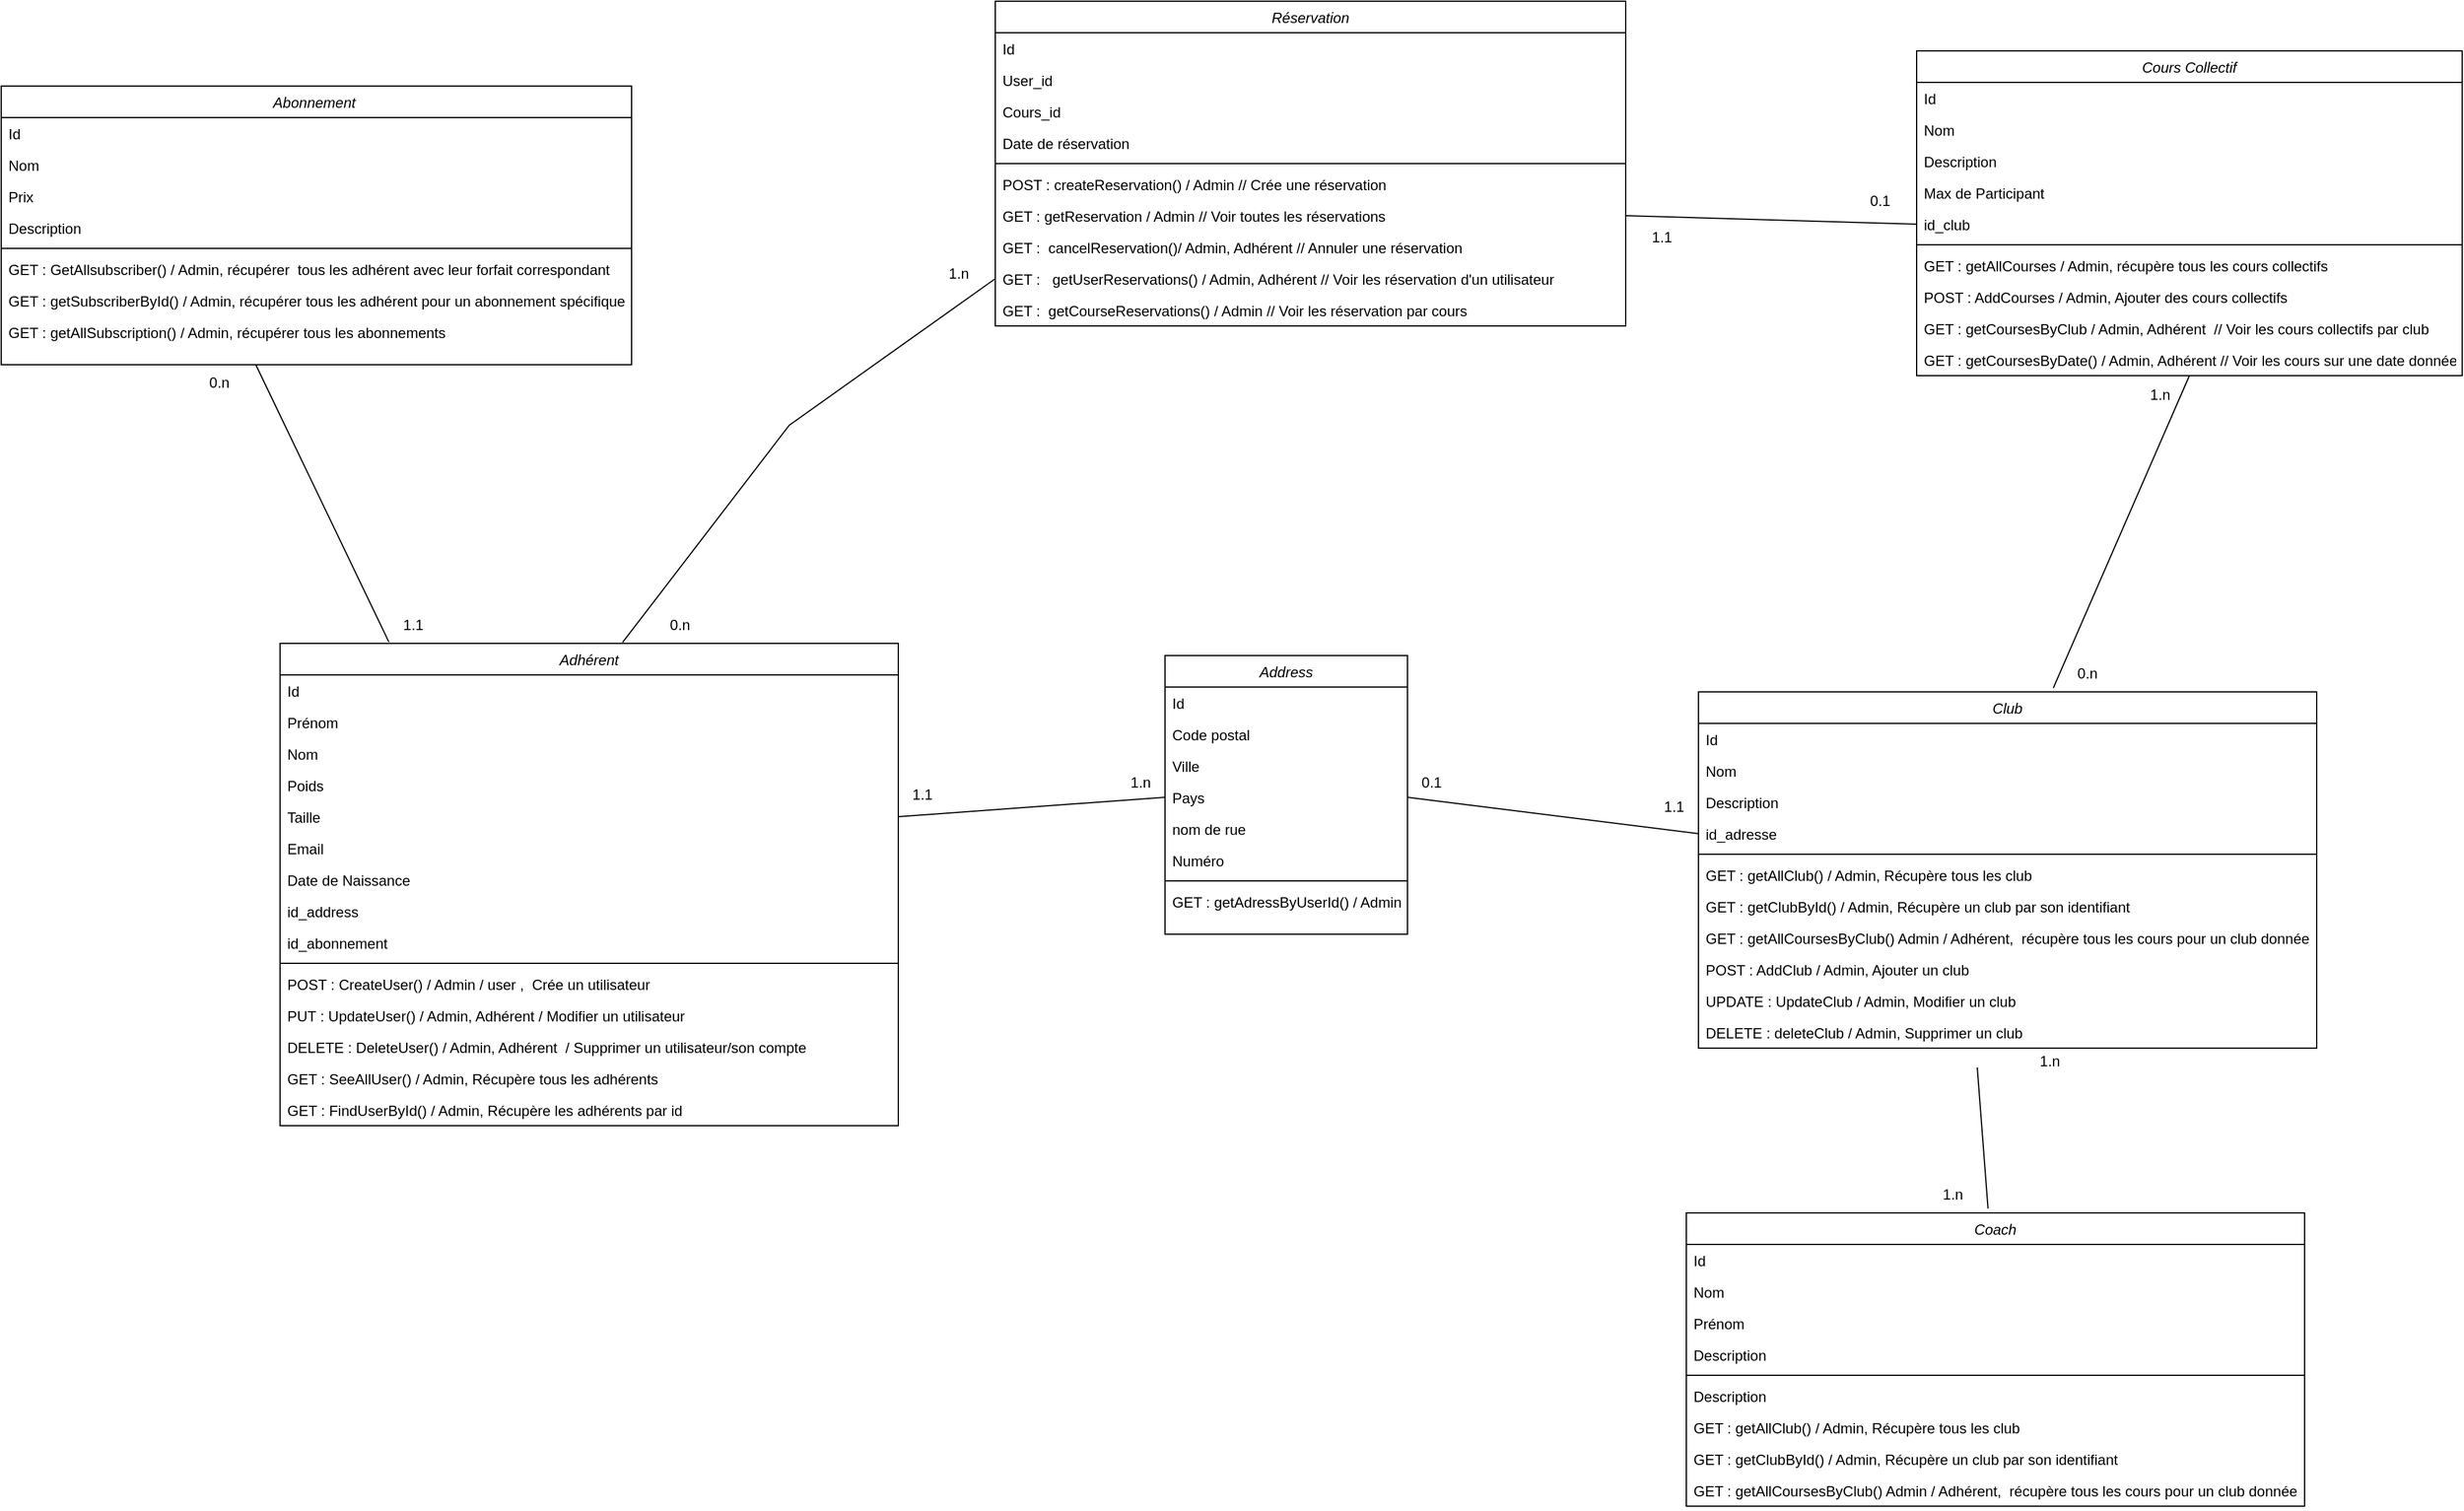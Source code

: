 <mxfile version="26.0.14">
  <diagram id="C5RBs43oDa-KdzZeNtuy" name="Page-1">
    <mxGraphModel dx="3827" dy="2760" grid="1" gridSize="10" guides="1" tooltips="1" connect="1" arrows="1" fold="1" page="1" pageScale="1" pageWidth="827" pageHeight="1169" math="0" shadow="0">
      <root>
        <mxCell id="WIyWlLk6GJQsqaUBKTNV-0" />
        <mxCell id="WIyWlLk6GJQsqaUBKTNV-1" parent="WIyWlLk6GJQsqaUBKTNV-0" />
        <mxCell id="zkfFHV4jXpPFQw0GAbJ--0" value="Adhérent" style="swimlane;fontStyle=2;align=center;verticalAlign=top;childLayout=stackLayout;horizontal=1;startSize=26;horizontalStack=0;resizeParent=1;resizeLast=0;collapsible=1;marginBottom=0;rounded=0;shadow=0;strokeWidth=1;" parent="WIyWlLk6GJQsqaUBKTNV-1" vertex="1">
          <mxGeometry x="-220" y="70" width="510" height="398" as="geometry">
            <mxRectangle x="230" y="140" width="160" height="26" as="alternateBounds" />
          </mxGeometry>
        </mxCell>
        <mxCell id="zkfFHV4jXpPFQw0GAbJ--1" value="Id" style="text;align=left;verticalAlign=top;spacingLeft=4;spacingRight=4;overflow=hidden;rotatable=0;points=[[0,0.5],[1,0.5]];portConstraint=eastwest;" parent="zkfFHV4jXpPFQw0GAbJ--0" vertex="1">
          <mxGeometry y="26" width="510" height="26" as="geometry" />
        </mxCell>
        <mxCell id="zkfFHV4jXpPFQw0GAbJ--2" value="Prénom" style="text;align=left;verticalAlign=top;spacingLeft=4;spacingRight=4;overflow=hidden;rotatable=0;points=[[0,0.5],[1,0.5]];portConstraint=eastwest;rounded=0;shadow=0;html=0;" parent="zkfFHV4jXpPFQw0GAbJ--0" vertex="1">
          <mxGeometry y="52" width="510" height="26" as="geometry" />
        </mxCell>
        <mxCell id="zkfFHV4jXpPFQw0GAbJ--3" value="Nom" style="text;align=left;verticalAlign=top;spacingLeft=4;spacingRight=4;overflow=hidden;rotatable=0;points=[[0,0.5],[1,0.5]];portConstraint=eastwest;rounded=0;shadow=0;html=0;" parent="zkfFHV4jXpPFQw0GAbJ--0" vertex="1">
          <mxGeometry y="78" width="510" height="26" as="geometry" />
        </mxCell>
        <mxCell id="rCRz9aJ2gkoJCYlyv45j-1" value="Poids" style="text;align=left;verticalAlign=top;spacingLeft=4;spacingRight=4;overflow=hidden;rotatable=0;points=[[0,0.5],[1,0.5]];portConstraint=eastwest;rounded=0;shadow=0;html=0;" parent="zkfFHV4jXpPFQw0GAbJ--0" vertex="1">
          <mxGeometry y="104" width="510" height="26" as="geometry" />
        </mxCell>
        <mxCell id="rCRz9aJ2gkoJCYlyv45j-0" value="Taille" style="text;align=left;verticalAlign=top;spacingLeft=4;spacingRight=4;overflow=hidden;rotatable=0;points=[[0,0.5],[1,0.5]];portConstraint=eastwest;rounded=0;shadow=0;html=0;" parent="zkfFHV4jXpPFQw0GAbJ--0" vertex="1">
          <mxGeometry y="130" width="510" height="26" as="geometry" />
        </mxCell>
        <mxCell id="rCRz9aJ2gkoJCYlyv45j-4" value="Email" style="text;align=left;verticalAlign=top;spacingLeft=4;spacingRight=4;overflow=hidden;rotatable=0;points=[[0,0.5],[1,0.5]];portConstraint=eastwest;rounded=0;shadow=0;html=0;" parent="zkfFHV4jXpPFQw0GAbJ--0" vertex="1">
          <mxGeometry y="156" width="510" height="26" as="geometry" />
        </mxCell>
        <mxCell id="rCRz9aJ2gkoJCYlyv45j-5" value="Date de Naissance" style="text;align=left;verticalAlign=top;spacingLeft=4;spacingRight=4;overflow=hidden;rotatable=0;points=[[0,0.5],[1,0.5]];portConstraint=eastwest;rounded=0;shadow=0;html=0;" parent="zkfFHV4jXpPFQw0GAbJ--0" vertex="1">
          <mxGeometry y="182" width="510" height="26" as="geometry" />
        </mxCell>
        <mxCell id="rCRz9aJ2gkoJCYlyv45j-28" value="id_address" style="text;align=left;verticalAlign=top;spacingLeft=4;spacingRight=4;overflow=hidden;rotatable=0;points=[[0,0.5],[1,0.5]];portConstraint=eastwest;rounded=0;shadow=0;html=0;" parent="zkfFHV4jXpPFQw0GAbJ--0" vertex="1">
          <mxGeometry y="208" width="510" height="26" as="geometry" />
        </mxCell>
        <mxCell id="rCRz9aJ2gkoJCYlyv45j-44" value="id_abonnement " style="text;align=left;verticalAlign=top;spacingLeft=4;spacingRight=4;overflow=hidden;rotatable=0;points=[[0,0.5],[1,0.5]];portConstraint=eastwest;rounded=0;shadow=0;html=0;" parent="zkfFHV4jXpPFQw0GAbJ--0" vertex="1">
          <mxGeometry y="234" width="510" height="26" as="geometry" />
        </mxCell>
        <mxCell id="zkfFHV4jXpPFQw0GAbJ--4" value="" style="line;html=1;strokeWidth=1;align=left;verticalAlign=middle;spacingTop=-1;spacingLeft=3;spacingRight=3;rotatable=0;labelPosition=right;points=[];portConstraint=eastwest;" parent="zkfFHV4jXpPFQw0GAbJ--0" vertex="1">
          <mxGeometry y="260" width="510" height="8" as="geometry" />
        </mxCell>
        <mxCell id="zkfFHV4jXpPFQw0GAbJ--5" value="POST : CreateUser() / Admin / user ,  Crée un utilisateur " style="text;align=left;verticalAlign=top;spacingLeft=4;spacingRight=4;overflow=hidden;rotatable=0;points=[[0,0.5],[1,0.5]];portConstraint=eastwest;" parent="zkfFHV4jXpPFQw0GAbJ--0" vertex="1">
          <mxGeometry y="268" width="510" height="26" as="geometry" />
        </mxCell>
        <mxCell id="rCRz9aJ2gkoJCYlyv45j-2" value="PUT : UpdateUser() / Admin, Adhérent / Modifier un utilisateur" style="text;align=left;verticalAlign=top;spacingLeft=4;spacingRight=4;overflow=hidden;rotatable=0;points=[[0,0.5],[1,0.5]];portConstraint=eastwest;rounded=0;shadow=0;html=0;" parent="zkfFHV4jXpPFQw0GAbJ--0" vertex="1">
          <mxGeometry y="294" width="510" height="26" as="geometry" />
        </mxCell>
        <mxCell id="rCRz9aJ2gkoJCYlyv45j-3" value="DELETE : DeleteUser() / Admin, Adhérent  / Supprimer un utilisateur/son compte" style="text;align=left;verticalAlign=top;spacingLeft=4;spacingRight=4;overflow=hidden;rotatable=0;points=[[0,0.5],[1,0.5]];portConstraint=eastwest;rounded=0;shadow=0;html=0;" parent="zkfFHV4jXpPFQw0GAbJ--0" vertex="1">
          <mxGeometry y="320" width="510" height="26" as="geometry" />
        </mxCell>
        <mxCell id="rCRz9aJ2gkoJCYlyv45j-6" value="GET : SeeAllUser() / Admin, Récupère tous les adhérents" style="text;align=left;verticalAlign=top;spacingLeft=4;spacingRight=4;overflow=hidden;rotatable=0;points=[[0,0.5],[1,0.5]];portConstraint=eastwest;rounded=0;shadow=0;html=0;" parent="zkfFHV4jXpPFQw0GAbJ--0" vertex="1">
          <mxGeometry y="346" width="510" height="26" as="geometry" />
        </mxCell>
        <mxCell id="rCRz9aJ2gkoJCYlyv45j-7" value="GET : FindUserById() / Admin, Récupère les adhérents par id" style="text;align=left;verticalAlign=top;spacingLeft=4;spacingRight=4;overflow=hidden;rotatable=0;points=[[0,0.5],[1,0.5]];portConstraint=eastwest;rounded=0;shadow=0;html=0;" parent="zkfFHV4jXpPFQw0GAbJ--0" vertex="1">
          <mxGeometry y="372" width="510" height="26" as="geometry" />
        </mxCell>
        <mxCell id="rCRz9aJ2gkoJCYlyv45j-11" value="Address" style="swimlane;fontStyle=2;align=center;verticalAlign=top;childLayout=stackLayout;horizontal=1;startSize=26;horizontalStack=0;resizeParent=1;resizeLast=0;collapsible=1;marginBottom=0;rounded=0;shadow=0;strokeWidth=1;" parent="WIyWlLk6GJQsqaUBKTNV-1" vertex="1">
          <mxGeometry x="510" y="80" width="200" height="230" as="geometry">
            <mxRectangle x="230" y="140" width="160" height="26" as="alternateBounds" />
          </mxGeometry>
        </mxCell>
        <mxCell id="rCRz9aJ2gkoJCYlyv45j-12" value="Id" style="text;align=left;verticalAlign=top;spacingLeft=4;spacingRight=4;overflow=hidden;rotatable=0;points=[[0,0.5],[1,0.5]];portConstraint=eastwest;" parent="rCRz9aJ2gkoJCYlyv45j-11" vertex="1">
          <mxGeometry y="26" width="200" height="26" as="geometry" />
        </mxCell>
        <mxCell id="rCRz9aJ2gkoJCYlyv45j-13" value="Code postal" style="text;align=left;verticalAlign=top;spacingLeft=4;spacingRight=4;overflow=hidden;rotatable=0;points=[[0,0.5],[1,0.5]];portConstraint=eastwest;rounded=0;shadow=0;html=0;" parent="rCRz9aJ2gkoJCYlyv45j-11" vertex="1">
          <mxGeometry y="52" width="200" height="26" as="geometry" />
        </mxCell>
        <mxCell id="rCRz9aJ2gkoJCYlyv45j-14" value="Ville" style="text;align=left;verticalAlign=top;spacingLeft=4;spacingRight=4;overflow=hidden;rotatable=0;points=[[0,0.5],[1,0.5]];portConstraint=eastwest;rounded=0;shadow=0;html=0;" parent="rCRz9aJ2gkoJCYlyv45j-11" vertex="1">
          <mxGeometry y="78" width="200" height="26" as="geometry" />
        </mxCell>
        <mxCell id="rCRz9aJ2gkoJCYlyv45j-15" value="Pays" style="text;align=left;verticalAlign=top;spacingLeft=4;spacingRight=4;overflow=hidden;rotatable=0;points=[[0,0.5],[1,0.5]];portConstraint=eastwest;rounded=0;shadow=0;html=0;" parent="rCRz9aJ2gkoJCYlyv45j-11" vertex="1">
          <mxGeometry y="104" width="200" height="26" as="geometry" />
        </mxCell>
        <mxCell id="rCRz9aJ2gkoJCYlyv45j-16" value="nom de rue" style="text;align=left;verticalAlign=top;spacingLeft=4;spacingRight=4;overflow=hidden;rotatable=0;points=[[0,0.5],[1,0.5]];portConstraint=eastwest;rounded=0;shadow=0;html=0;" parent="rCRz9aJ2gkoJCYlyv45j-11" vertex="1">
          <mxGeometry y="130" width="200" height="26" as="geometry" />
        </mxCell>
        <mxCell id="rCRz9aJ2gkoJCYlyv45j-17" value="Numéro" style="text;align=left;verticalAlign=top;spacingLeft=4;spacingRight=4;overflow=hidden;rotatable=0;points=[[0,0.5],[1,0.5]];portConstraint=eastwest;rounded=0;shadow=0;html=0;" parent="rCRz9aJ2gkoJCYlyv45j-11" vertex="1">
          <mxGeometry y="156" width="200" height="26" as="geometry" />
        </mxCell>
        <mxCell id="rCRz9aJ2gkoJCYlyv45j-19" value="" style="line;html=1;strokeWidth=1;align=left;verticalAlign=middle;spacingTop=-1;spacingLeft=3;spacingRight=3;rotatable=0;labelPosition=right;points=[];portConstraint=eastwest;" parent="rCRz9aJ2gkoJCYlyv45j-11" vertex="1">
          <mxGeometry y="182" width="200" height="8" as="geometry" />
        </mxCell>
        <mxCell id="rCRz9aJ2gkoJCYlyv45j-20" value="GET : getAdressByUserId() / Admin" style="text;align=left;verticalAlign=top;spacingLeft=4;spacingRight=4;overflow=hidden;rotatable=0;points=[[0,0.5],[1,0.5]];portConstraint=eastwest;" parent="rCRz9aJ2gkoJCYlyv45j-11" vertex="1">
          <mxGeometry y="190" width="200" height="26" as="geometry" />
        </mxCell>
        <mxCell id="rCRz9aJ2gkoJCYlyv45j-25" value="" style="endArrow=none;html=1;rounded=0;exitX=1;exitY=0.5;exitDx=0;exitDy=0;entryX=0;entryY=0.5;entryDx=0;entryDy=0;" parent="WIyWlLk6GJQsqaUBKTNV-1" source="rCRz9aJ2gkoJCYlyv45j-0" target="rCRz9aJ2gkoJCYlyv45j-15" edge="1">
          <mxGeometry width="50" height="50" relative="1" as="geometry">
            <mxPoint x="440" y="290" as="sourcePoint" />
            <mxPoint x="490" y="240" as="targetPoint" />
          </mxGeometry>
        </mxCell>
        <mxCell id="rCRz9aJ2gkoJCYlyv45j-26" value="1.1" style="text;html=1;align=center;verticalAlign=middle;whiteSpace=wrap;rounded=0;" parent="WIyWlLk6GJQsqaUBKTNV-1" vertex="1">
          <mxGeometry x="280" y="180" width="60" height="30" as="geometry" />
        </mxCell>
        <mxCell id="rCRz9aJ2gkoJCYlyv45j-27" value="1.n" style="text;html=1;align=center;verticalAlign=middle;whiteSpace=wrap;rounded=0;" parent="WIyWlLk6GJQsqaUBKTNV-1" vertex="1">
          <mxGeometry x="460" y="170" width="60" height="30" as="geometry" />
        </mxCell>
        <mxCell id="rCRz9aJ2gkoJCYlyv45j-29" value="Abonnement " style="swimlane;fontStyle=2;align=center;verticalAlign=top;childLayout=stackLayout;horizontal=1;startSize=26;horizontalStack=0;resizeParent=1;resizeLast=0;collapsible=1;marginBottom=0;rounded=0;shadow=0;strokeWidth=1;" parent="WIyWlLk6GJQsqaUBKTNV-1" vertex="1">
          <mxGeometry x="-450" y="-390" width="520" height="230" as="geometry">
            <mxRectangle x="230" y="140" width="160" height="26" as="alternateBounds" />
          </mxGeometry>
        </mxCell>
        <mxCell id="rCRz9aJ2gkoJCYlyv45j-30" value="Id" style="text;align=left;verticalAlign=top;spacingLeft=4;spacingRight=4;overflow=hidden;rotatable=0;points=[[0,0.5],[1,0.5]];portConstraint=eastwest;" parent="rCRz9aJ2gkoJCYlyv45j-29" vertex="1">
          <mxGeometry y="26" width="520" height="26" as="geometry" />
        </mxCell>
        <mxCell id="rCRz9aJ2gkoJCYlyv45j-31" value="Nom" style="text;align=left;verticalAlign=top;spacingLeft=4;spacingRight=4;overflow=hidden;rotatable=0;points=[[0,0.5],[1,0.5]];portConstraint=eastwest;rounded=0;shadow=0;html=0;" parent="rCRz9aJ2gkoJCYlyv45j-29" vertex="1">
          <mxGeometry y="52" width="520" height="26" as="geometry" />
        </mxCell>
        <mxCell id="rCRz9aJ2gkoJCYlyv45j-32" value="Prix" style="text;align=left;verticalAlign=top;spacingLeft=4;spacingRight=4;overflow=hidden;rotatable=0;points=[[0,0.5],[1,0.5]];portConstraint=eastwest;rounded=0;shadow=0;html=0;" parent="rCRz9aJ2gkoJCYlyv45j-29" vertex="1">
          <mxGeometry y="78" width="520" height="26" as="geometry" />
        </mxCell>
        <mxCell id="rCRz9aJ2gkoJCYlyv45j-33" value="Description" style="text;align=left;verticalAlign=top;spacingLeft=4;spacingRight=4;overflow=hidden;rotatable=0;points=[[0,0.5],[1,0.5]];portConstraint=eastwest;rounded=0;shadow=0;html=0;" parent="rCRz9aJ2gkoJCYlyv45j-29" vertex="1">
          <mxGeometry y="104" width="520" height="26" as="geometry" />
        </mxCell>
        <mxCell id="rCRz9aJ2gkoJCYlyv45j-36" value="" style="line;html=1;strokeWidth=1;align=left;verticalAlign=middle;spacingTop=-1;spacingLeft=3;spacingRight=3;rotatable=0;labelPosition=right;points=[];portConstraint=eastwest;" parent="rCRz9aJ2gkoJCYlyv45j-29" vertex="1">
          <mxGeometry y="130" width="520" height="8" as="geometry" />
        </mxCell>
        <mxCell id="rCRz9aJ2gkoJCYlyv45j-37" value="GET : GetAllsubscriber() / Admin, récupérer  tous les adhérent avec leur forfait correspondant " style="text;align=left;verticalAlign=top;spacingLeft=4;spacingRight=4;overflow=hidden;rotatable=0;points=[[0,0.5],[1,0.5]];portConstraint=eastwest;" parent="rCRz9aJ2gkoJCYlyv45j-29" vertex="1">
          <mxGeometry y="138" width="520" height="26" as="geometry" />
        </mxCell>
        <mxCell id="rCRz9aJ2gkoJCYlyv45j-38" value="GET : getSubscriberById() / Admin, récupérer tous les adhérent pour un abonnement spécifique " style="text;align=left;verticalAlign=top;spacingLeft=4;spacingRight=4;overflow=hidden;rotatable=0;points=[[0,0.5],[1,0.5]];portConstraint=eastwest;" parent="rCRz9aJ2gkoJCYlyv45j-29" vertex="1">
          <mxGeometry y="164" width="520" height="26" as="geometry" />
        </mxCell>
        <mxCell id="rCRz9aJ2gkoJCYlyv45j-39" value="GET : getAllSubscription() / Admin, récupérer tous les abonnements " style="text;align=left;verticalAlign=top;spacingLeft=4;spacingRight=4;overflow=hidden;rotatable=0;points=[[0,0.5],[1,0.5]];portConstraint=eastwest;" parent="rCRz9aJ2gkoJCYlyv45j-29" vertex="1">
          <mxGeometry y="190" width="520" height="26" as="geometry" />
        </mxCell>
        <mxCell id="rCRz9aJ2gkoJCYlyv45j-40" value="" style="endArrow=none;html=1;rounded=0;exitX=0.176;exitY=-0.003;exitDx=0;exitDy=0;exitPerimeter=0;" parent="WIyWlLk6GJQsqaUBKTNV-1" source="zkfFHV4jXpPFQw0GAbJ--0" edge="1">
          <mxGeometry width="50" height="50" relative="1" as="geometry">
            <mxPoint x="210" y="-10" as="sourcePoint" />
            <mxPoint x="-240" y="-160" as="targetPoint" />
          </mxGeometry>
        </mxCell>
        <mxCell id="rCRz9aJ2gkoJCYlyv45j-41" value="1.1" style="text;html=1;align=center;verticalAlign=middle;whiteSpace=wrap;rounded=0;" parent="WIyWlLk6GJQsqaUBKTNV-1" vertex="1">
          <mxGeometry x="-140" y="40" width="60" height="30" as="geometry" />
        </mxCell>
        <mxCell id="rCRz9aJ2gkoJCYlyv45j-42" value="0.n" style="text;html=1;align=center;verticalAlign=middle;whiteSpace=wrap;rounded=0;" parent="WIyWlLk6GJQsqaUBKTNV-1" vertex="1">
          <mxGeometry x="-300" y="-160" width="60" height="30" as="geometry" />
        </mxCell>
        <mxCell id="rCRz9aJ2gkoJCYlyv45j-45" value="Club" style="swimlane;fontStyle=2;align=center;verticalAlign=top;childLayout=stackLayout;horizontal=1;startSize=26;horizontalStack=0;resizeParent=1;resizeLast=0;collapsible=1;marginBottom=0;rounded=0;shadow=0;strokeWidth=1;" parent="WIyWlLk6GJQsqaUBKTNV-1" vertex="1">
          <mxGeometry x="950" y="110" width="510" height="294" as="geometry">
            <mxRectangle x="230" y="140" width="160" height="26" as="alternateBounds" />
          </mxGeometry>
        </mxCell>
        <mxCell id="rCRz9aJ2gkoJCYlyv45j-46" value="Id" style="text;align=left;verticalAlign=top;spacingLeft=4;spacingRight=4;overflow=hidden;rotatable=0;points=[[0,0.5],[1,0.5]];portConstraint=eastwest;" parent="rCRz9aJ2gkoJCYlyv45j-45" vertex="1">
          <mxGeometry y="26" width="510" height="26" as="geometry" />
        </mxCell>
        <mxCell id="rCRz9aJ2gkoJCYlyv45j-57" value="Nom" style="text;align=left;verticalAlign=top;spacingLeft=4;spacingRight=4;overflow=hidden;rotatable=0;points=[[0,0.5],[1,0.5]];portConstraint=eastwest;rounded=0;shadow=0;html=0;" parent="rCRz9aJ2gkoJCYlyv45j-45" vertex="1">
          <mxGeometry y="52" width="510" height="26" as="geometry" />
        </mxCell>
        <mxCell id="rCRz9aJ2gkoJCYlyv45j-47" value="Description" style="text;align=left;verticalAlign=top;spacingLeft=4;spacingRight=4;overflow=hidden;rotatable=0;points=[[0,0.5],[1,0.5]];portConstraint=eastwest;rounded=0;shadow=0;html=0;" parent="rCRz9aJ2gkoJCYlyv45j-45" vertex="1">
          <mxGeometry y="78" width="510" height="26" as="geometry" />
        </mxCell>
        <mxCell id="rCRz9aJ2gkoJCYlyv45j-48" value="id_adresse" style="text;align=left;verticalAlign=top;spacingLeft=4;spacingRight=4;overflow=hidden;rotatable=0;points=[[0,0.5],[1,0.5]];portConstraint=eastwest;rounded=0;shadow=0;html=0;" parent="rCRz9aJ2gkoJCYlyv45j-45" vertex="1">
          <mxGeometry y="104" width="510" height="26" as="geometry" />
        </mxCell>
        <mxCell id="rCRz9aJ2gkoJCYlyv45j-50" value="" style="line;html=1;strokeWidth=1;align=left;verticalAlign=middle;spacingTop=-1;spacingLeft=3;spacingRight=3;rotatable=0;labelPosition=right;points=[];portConstraint=eastwest;" parent="rCRz9aJ2gkoJCYlyv45j-45" vertex="1">
          <mxGeometry y="130" width="510" height="8" as="geometry" />
        </mxCell>
        <mxCell id="rCRz9aJ2gkoJCYlyv45j-51" value="GET : getAllClub() / Admin, Récupère tous les club  " style="text;align=left;verticalAlign=top;spacingLeft=4;spacingRight=4;overflow=hidden;rotatable=0;points=[[0,0.5],[1,0.5]];portConstraint=eastwest;" parent="rCRz9aJ2gkoJCYlyv45j-45" vertex="1">
          <mxGeometry y="138" width="510" height="26" as="geometry" />
        </mxCell>
        <mxCell id="rCRz9aJ2gkoJCYlyv45j-52" value="GET : getClubById() / Admin, Récupère un club par son identifiant " style="text;align=left;verticalAlign=top;spacingLeft=4;spacingRight=4;overflow=hidden;rotatable=0;points=[[0,0.5],[1,0.5]];portConstraint=eastwest;" parent="rCRz9aJ2gkoJCYlyv45j-45" vertex="1">
          <mxGeometry y="164" width="510" height="26" as="geometry" />
        </mxCell>
        <mxCell id="rCRz9aJ2gkoJCYlyv45j-53" value="GET : getAllCoursesByClub() Admin / Adhérent,  récupère tous les cours pour un club donnée" style="text;align=left;verticalAlign=top;spacingLeft=4;spacingRight=4;overflow=hidden;rotatable=0;points=[[0,0.5],[1,0.5]];portConstraint=eastwest;" parent="rCRz9aJ2gkoJCYlyv45j-45" vertex="1">
          <mxGeometry y="190" width="510" height="26" as="geometry" />
        </mxCell>
        <mxCell id="rCRz9aJ2gkoJCYlyv45j-85" value="POST : AddClub / Admin, Ajouter un club " style="text;align=left;verticalAlign=top;spacingLeft=4;spacingRight=4;overflow=hidden;rotatable=0;points=[[0,0.5],[1,0.5]];portConstraint=eastwest;" parent="rCRz9aJ2gkoJCYlyv45j-45" vertex="1">
          <mxGeometry y="216" width="510" height="26" as="geometry" />
        </mxCell>
        <mxCell id="rCRz9aJ2gkoJCYlyv45j-86" value="UPDATE : UpdateClub / Admin, Modifier un club" style="text;align=left;verticalAlign=top;spacingLeft=4;spacingRight=4;overflow=hidden;rotatable=0;points=[[0,0.5],[1,0.5]];portConstraint=eastwest;" parent="rCRz9aJ2gkoJCYlyv45j-45" vertex="1">
          <mxGeometry y="242" width="510" height="26" as="geometry" />
        </mxCell>
        <mxCell id="rCRz9aJ2gkoJCYlyv45j-87" value="DELETE : deleteClub / Admin, Supprimer un club" style="text;align=left;verticalAlign=top;spacingLeft=4;spacingRight=4;overflow=hidden;rotatable=0;points=[[0,0.5],[1,0.5]];portConstraint=eastwest;" parent="rCRz9aJ2gkoJCYlyv45j-45" vertex="1">
          <mxGeometry y="268" width="510" height="26" as="geometry" />
        </mxCell>
        <mxCell id="rCRz9aJ2gkoJCYlyv45j-54" value="" style="endArrow=none;html=1;rounded=0;entryX=0;entryY=0.5;entryDx=0;entryDy=0;exitX=1;exitY=0.5;exitDx=0;exitDy=0;" parent="WIyWlLk6GJQsqaUBKTNV-1" source="rCRz9aJ2gkoJCYlyv45j-15" edge="1">
          <mxGeometry width="50" height="50" relative="1" as="geometry">
            <mxPoint x="790" y="260" as="sourcePoint" />
            <mxPoint x="950.0" y="227" as="targetPoint" />
          </mxGeometry>
        </mxCell>
        <mxCell id="rCRz9aJ2gkoJCYlyv45j-55" value="0.1" style="text;html=1;align=center;verticalAlign=middle;whiteSpace=wrap;rounded=0;" parent="WIyWlLk6GJQsqaUBKTNV-1" vertex="1">
          <mxGeometry x="700" y="170" width="60" height="30" as="geometry" />
        </mxCell>
        <mxCell id="rCRz9aJ2gkoJCYlyv45j-56" value="1.1" style="text;html=1;align=center;verticalAlign=middle;whiteSpace=wrap;rounded=0;" parent="WIyWlLk6GJQsqaUBKTNV-1" vertex="1">
          <mxGeometry x="900" y="190" width="60" height="30" as="geometry" />
        </mxCell>
        <mxCell id="rCRz9aJ2gkoJCYlyv45j-58" value="Cours Collectif" style="swimlane;fontStyle=2;align=center;verticalAlign=top;childLayout=stackLayout;horizontal=1;startSize=26;horizontalStack=0;resizeParent=1;resizeLast=0;collapsible=1;marginBottom=0;rounded=0;shadow=0;strokeWidth=1;" parent="WIyWlLk6GJQsqaUBKTNV-1" vertex="1">
          <mxGeometry x="1130" y="-419" width="450" height="268" as="geometry">
            <mxRectangle x="230" y="140" width="160" height="26" as="alternateBounds" />
          </mxGeometry>
        </mxCell>
        <mxCell id="rCRz9aJ2gkoJCYlyv45j-59" value="Id" style="text;align=left;verticalAlign=top;spacingLeft=4;spacingRight=4;overflow=hidden;rotatable=0;points=[[0,0.5],[1,0.5]];portConstraint=eastwest;" parent="rCRz9aJ2gkoJCYlyv45j-58" vertex="1">
          <mxGeometry y="26" width="450" height="26" as="geometry" />
        </mxCell>
        <mxCell id="rCRz9aJ2gkoJCYlyv45j-60" value="Nom" style="text;align=left;verticalAlign=top;spacingLeft=4;spacingRight=4;overflow=hidden;rotatable=0;points=[[0,0.5],[1,0.5]];portConstraint=eastwest;rounded=0;shadow=0;html=0;" parent="rCRz9aJ2gkoJCYlyv45j-58" vertex="1">
          <mxGeometry y="52" width="450" height="26" as="geometry" />
        </mxCell>
        <mxCell id="rCRz9aJ2gkoJCYlyv45j-61" value="Description" style="text;align=left;verticalAlign=top;spacingLeft=4;spacingRight=4;overflow=hidden;rotatable=0;points=[[0,0.5],[1,0.5]];portConstraint=eastwest;rounded=0;shadow=0;html=0;" parent="rCRz9aJ2gkoJCYlyv45j-58" vertex="1">
          <mxGeometry y="78" width="450" height="26" as="geometry" />
        </mxCell>
        <mxCell id="c0PpywarjpfCv0ZGk2mQ-1" value="Max de Participant" style="text;align=left;verticalAlign=top;spacingLeft=4;spacingRight=4;overflow=hidden;rotatable=0;points=[[0,0.5],[1,0.5]];portConstraint=eastwest;rounded=0;shadow=0;html=0;" vertex="1" parent="rCRz9aJ2gkoJCYlyv45j-58">
          <mxGeometry y="104" width="450" height="26" as="geometry" />
        </mxCell>
        <mxCell id="rCRz9aJ2gkoJCYlyv45j-70" value="id_club" style="text;align=left;verticalAlign=top;spacingLeft=4;spacingRight=4;overflow=hidden;rotatable=0;points=[[0,0.5],[1,0.5]];portConstraint=eastwest;rounded=0;shadow=0;html=0;" parent="rCRz9aJ2gkoJCYlyv45j-58" vertex="1">
          <mxGeometry y="130" width="450" height="26" as="geometry" />
        </mxCell>
        <mxCell id="rCRz9aJ2gkoJCYlyv45j-65" value="" style="line;html=1;strokeWidth=1;align=left;verticalAlign=middle;spacingTop=-1;spacingLeft=3;spacingRight=3;rotatable=0;labelPosition=right;points=[];portConstraint=eastwest;" parent="rCRz9aJ2gkoJCYlyv45j-58" vertex="1">
          <mxGeometry y="156" width="450" height="8" as="geometry" />
        </mxCell>
        <mxCell id="rCRz9aJ2gkoJCYlyv45j-66" value="GET : getAllCourses / Admin, récupère tous les cours collectifs " style="text;align=left;verticalAlign=top;spacingLeft=4;spacingRight=4;overflow=hidden;rotatable=0;points=[[0,0.5],[1,0.5]];portConstraint=eastwest;" parent="rCRz9aJ2gkoJCYlyv45j-58" vertex="1">
          <mxGeometry y="164" width="450" height="26" as="geometry" />
        </mxCell>
        <mxCell id="rCRz9aJ2gkoJCYlyv45j-84" value="POST : AddCourses / Admin, Ajouter des cours collectifs" style="text;align=left;verticalAlign=top;spacingLeft=4;spacingRight=4;overflow=hidden;rotatable=0;points=[[0,0.5],[1,0.5]];portConstraint=eastwest;" parent="rCRz9aJ2gkoJCYlyv45j-58" vertex="1">
          <mxGeometry y="190" width="450" height="26" as="geometry" />
        </mxCell>
        <mxCell id="c0PpywarjpfCv0ZGk2mQ-2" value="GET : getCoursesByClub / Admin, Adhérent  // Voir les cours collectifs par club" style="text;align=left;verticalAlign=top;spacingLeft=4;spacingRight=4;overflow=hidden;rotatable=0;points=[[0,0.5],[1,0.5]];portConstraint=eastwest;" vertex="1" parent="rCRz9aJ2gkoJCYlyv45j-58">
          <mxGeometry y="216" width="450" height="26" as="geometry" />
        </mxCell>
        <mxCell id="c0PpywarjpfCv0ZGk2mQ-3" value="GET : getCoursesByDate() / Admin, Adhérent // Voir les cours sur une date donnée" style="text;align=left;verticalAlign=top;spacingLeft=4;spacingRight=4;overflow=hidden;rotatable=0;points=[[0,0.5],[1,0.5]];portConstraint=eastwest;" vertex="1" parent="rCRz9aJ2gkoJCYlyv45j-58">
          <mxGeometry y="242" width="450" height="26" as="geometry" />
        </mxCell>
        <mxCell id="rCRz9aJ2gkoJCYlyv45j-67" value="" style="endArrow=none;html=1;rounded=0;entryX=0.5;entryY=1;entryDx=0;entryDy=0;exitX=0.574;exitY=-0.011;exitDx=0;exitDy=0;exitPerimeter=0;" parent="WIyWlLk6GJQsqaUBKTNV-1" source="rCRz9aJ2gkoJCYlyv45j-45" target="rCRz9aJ2gkoJCYlyv45j-58" edge="1">
          <mxGeometry width="50" height="50" relative="1" as="geometry">
            <mxPoint x="1190" y="-50" as="sourcePoint" />
            <mxPoint x="1240" y="-100" as="targetPoint" />
          </mxGeometry>
        </mxCell>
        <mxCell id="rCRz9aJ2gkoJCYlyv45j-68" value="1.n" style="text;html=1;align=center;verticalAlign=middle;whiteSpace=wrap;rounded=0;" parent="WIyWlLk6GJQsqaUBKTNV-1" vertex="1">
          <mxGeometry x="1301" y="-150" width="60" height="30" as="geometry" />
        </mxCell>
        <mxCell id="rCRz9aJ2gkoJCYlyv45j-69" value="0.n" style="text;html=1;align=center;verticalAlign=middle;whiteSpace=wrap;rounded=0;" parent="WIyWlLk6GJQsqaUBKTNV-1" vertex="1">
          <mxGeometry x="1241" y="80" width="60" height="30" as="geometry" />
        </mxCell>
        <mxCell id="rCRz9aJ2gkoJCYlyv45j-71" value="Coach" style="swimlane;fontStyle=2;align=center;verticalAlign=top;childLayout=stackLayout;horizontal=1;startSize=26;horizontalStack=0;resizeParent=1;resizeLast=0;collapsible=1;marginBottom=0;rounded=0;shadow=0;strokeWidth=1;" parent="WIyWlLk6GJQsqaUBKTNV-1" vertex="1">
          <mxGeometry x="940" y="540" width="510" height="242" as="geometry">
            <mxRectangle x="230" y="140" width="160" height="26" as="alternateBounds" />
          </mxGeometry>
        </mxCell>
        <mxCell id="rCRz9aJ2gkoJCYlyv45j-72" value="Id" style="text;align=left;verticalAlign=top;spacingLeft=4;spacingRight=4;overflow=hidden;rotatable=0;points=[[0,0.5],[1,0.5]];portConstraint=eastwest;" parent="rCRz9aJ2gkoJCYlyv45j-71" vertex="1">
          <mxGeometry y="26" width="510" height="26" as="geometry" />
        </mxCell>
        <mxCell id="rCRz9aJ2gkoJCYlyv45j-73" value="Nom" style="text;align=left;verticalAlign=top;spacingLeft=4;spacingRight=4;overflow=hidden;rotatable=0;points=[[0,0.5],[1,0.5]];portConstraint=eastwest;rounded=0;shadow=0;html=0;" parent="rCRz9aJ2gkoJCYlyv45j-71" vertex="1">
          <mxGeometry y="52" width="510" height="26" as="geometry" />
        </mxCell>
        <mxCell id="rCRz9aJ2gkoJCYlyv45j-74" value="Prénom" style="text;align=left;verticalAlign=top;spacingLeft=4;spacingRight=4;overflow=hidden;rotatable=0;points=[[0,0.5],[1,0.5]];portConstraint=eastwest;rounded=0;shadow=0;html=0;" parent="rCRz9aJ2gkoJCYlyv45j-71" vertex="1">
          <mxGeometry y="78" width="510" height="26" as="geometry" />
        </mxCell>
        <mxCell id="rCRz9aJ2gkoJCYlyv45j-75" value="Description" style="text;align=left;verticalAlign=top;spacingLeft=4;spacingRight=4;overflow=hidden;rotatable=0;points=[[0,0.5],[1,0.5]];portConstraint=eastwest;rounded=0;shadow=0;html=0;" parent="rCRz9aJ2gkoJCYlyv45j-71" vertex="1">
          <mxGeometry y="104" width="510" height="26" as="geometry" />
        </mxCell>
        <mxCell id="rCRz9aJ2gkoJCYlyv45j-76" value="" style="line;html=1;strokeWidth=1;align=left;verticalAlign=middle;spacingTop=-1;spacingLeft=3;spacingRight=3;rotatable=0;labelPosition=right;points=[];portConstraint=eastwest;" parent="rCRz9aJ2gkoJCYlyv45j-71" vertex="1">
          <mxGeometry y="130" width="510" height="8" as="geometry" />
        </mxCell>
        <mxCell id="rCRz9aJ2gkoJCYlyv45j-80" value="Description" style="text;align=left;verticalAlign=top;spacingLeft=4;spacingRight=4;overflow=hidden;rotatable=0;points=[[0,0.5],[1,0.5]];portConstraint=eastwest;rounded=0;shadow=0;html=0;" parent="rCRz9aJ2gkoJCYlyv45j-71" vertex="1">
          <mxGeometry y="138" width="510" height="26" as="geometry" />
        </mxCell>
        <mxCell id="rCRz9aJ2gkoJCYlyv45j-77" value="GET : getAllClub() / Admin, Récupère tous les club  " style="text;align=left;verticalAlign=top;spacingLeft=4;spacingRight=4;overflow=hidden;rotatable=0;points=[[0,0.5],[1,0.5]];portConstraint=eastwest;" parent="rCRz9aJ2gkoJCYlyv45j-71" vertex="1">
          <mxGeometry y="164" width="510" height="26" as="geometry" />
        </mxCell>
        <mxCell id="rCRz9aJ2gkoJCYlyv45j-78" value="GET : getClubById() / Admin, Récupère un club par son identifiant " style="text;align=left;verticalAlign=top;spacingLeft=4;spacingRight=4;overflow=hidden;rotatable=0;points=[[0,0.5],[1,0.5]];portConstraint=eastwest;" parent="rCRz9aJ2gkoJCYlyv45j-71" vertex="1">
          <mxGeometry y="190" width="510" height="26" as="geometry" />
        </mxCell>
        <mxCell id="rCRz9aJ2gkoJCYlyv45j-79" value="GET : getAllCoursesByClub() Admin / Adhérent,  récupère tous les cours pour un club donnée" style="text;align=left;verticalAlign=top;spacingLeft=4;spacingRight=4;overflow=hidden;rotatable=0;points=[[0,0.5],[1,0.5]];portConstraint=eastwest;" parent="rCRz9aJ2gkoJCYlyv45j-71" vertex="1">
          <mxGeometry y="216" width="510" height="26" as="geometry" />
        </mxCell>
        <mxCell id="rCRz9aJ2gkoJCYlyv45j-81" value="" style="endArrow=none;html=1;rounded=0;exitX=0.488;exitY=-0.015;exitDx=0;exitDy=0;exitPerimeter=0;" parent="WIyWlLk6GJQsqaUBKTNV-1" source="rCRz9aJ2gkoJCYlyv45j-71" edge="1">
          <mxGeometry width="50" height="50" relative="1" as="geometry">
            <mxPoint x="1170" y="480" as="sourcePoint" />
            <mxPoint x="1180" y="420" as="targetPoint" />
          </mxGeometry>
        </mxCell>
        <mxCell id="rCRz9aJ2gkoJCYlyv45j-82" value="1.n" style="text;html=1;align=center;verticalAlign=middle;whiteSpace=wrap;rounded=0;" parent="WIyWlLk6GJQsqaUBKTNV-1" vertex="1">
          <mxGeometry x="1210" y="400" width="60" height="30" as="geometry" />
        </mxCell>
        <mxCell id="rCRz9aJ2gkoJCYlyv45j-83" value="1.n" style="text;html=1;align=center;verticalAlign=middle;whiteSpace=wrap;rounded=0;" parent="WIyWlLk6GJQsqaUBKTNV-1" vertex="1">
          <mxGeometry x="1130" y="510" width="60" height="30" as="geometry" />
        </mxCell>
        <mxCell id="c0PpywarjpfCv0ZGk2mQ-4" value="Réservation" style="swimlane;fontStyle=2;align=center;verticalAlign=top;childLayout=stackLayout;horizontal=1;startSize=26;horizontalStack=0;resizeParent=1;resizeLast=0;collapsible=1;marginBottom=0;rounded=0;shadow=0;strokeWidth=1;" vertex="1" parent="WIyWlLk6GJQsqaUBKTNV-1">
          <mxGeometry x="370" y="-460" width="520" height="268" as="geometry">
            <mxRectangle x="230" y="140" width="160" height="26" as="alternateBounds" />
          </mxGeometry>
        </mxCell>
        <mxCell id="c0PpywarjpfCv0ZGk2mQ-5" value="Id" style="text;align=left;verticalAlign=top;spacingLeft=4;spacingRight=4;overflow=hidden;rotatable=0;points=[[0,0.5],[1,0.5]];portConstraint=eastwest;" vertex="1" parent="c0PpywarjpfCv0ZGk2mQ-4">
          <mxGeometry y="26" width="520" height="26" as="geometry" />
        </mxCell>
        <mxCell id="c0PpywarjpfCv0ZGk2mQ-6" value="User_id" style="text;align=left;verticalAlign=top;spacingLeft=4;spacingRight=4;overflow=hidden;rotatable=0;points=[[0,0.5],[1,0.5]];portConstraint=eastwest;rounded=0;shadow=0;html=0;" vertex="1" parent="c0PpywarjpfCv0ZGk2mQ-4">
          <mxGeometry y="52" width="520" height="26" as="geometry" />
        </mxCell>
        <mxCell id="c0PpywarjpfCv0ZGk2mQ-7" value="Cours_id" style="text;align=left;verticalAlign=top;spacingLeft=4;spacingRight=4;overflow=hidden;rotatable=0;points=[[0,0.5],[1,0.5]];portConstraint=eastwest;rounded=0;shadow=0;html=0;" vertex="1" parent="c0PpywarjpfCv0ZGk2mQ-4">
          <mxGeometry y="78" width="520" height="26" as="geometry" />
        </mxCell>
        <mxCell id="c0PpywarjpfCv0ZGk2mQ-8" value="Date de réservation" style="text;align=left;verticalAlign=top;spacingLeft=4;spacingRight=4;overflow=hidden;rotatable=0;points=[[0,0.5],[1,0.5]];portConstraint=eastwest;rounded=0;shadow=0;html=0;" vertex="1" parent="c0PpywarjpfCv0ZGk2mQ-4">
          <mxGeometry y="104" width="520" height="26" as="geometry" />
        </mxCell>
        <mxCell id="c0PpywarjpfCv0ZGk2mQ-9" value="" style="line;html=1;strokeWidth=1;align=left;verticalAlign=middle;spacingTop=-1;spacingLeft=3;spacingRight=3;rotatable=0;labelPosition=right;points=[];portConstraint=eastwest;" vertex="1" parent="c0PpywarjpfCv0ZGk2mQ-4">
          <mxGeometry y="130" width="520" height="8" as="geometry" />
        </mxCell>
        <mxCell id="c0PpywarjpfCv0ZGk2mQ-10" value="POST : createReservation() / Admin // Crée une réservation" style="text;align=left;verticalAlign=top;spacingLeft=4;spacingRight=4;overflow=hidden;rotatable=0;points=[[0,0.5],[1,0.5]];portConstraint=eastwest;" vertex="1" parent="c0PpywarjpfCv0ZGk2mQ-4">
          <mxGeometry y="138" width="520" height="26" as="geometry" />
        </mxCell>
        <mxCell id="c0PpywarjpfCv0ZGk2mQ-11" value="GET : getReservation / Admin // Voir toutes les réservations&#xa;" style="text;align=left;verticalAlign=top;spacingLeft=4;spacingRight=4;overflow=hidden;rotatable=0;points=[[0,0.5],[1,0.5]];portConstraint=eastwest;" vertex="1" parent="c0PpywarjpfCv0ZGk2mQ-4">
          <mxGeometry y="164" width="520" height="26" as="geometry" />
        </mxCell>
        <mxCell id="c0PpywarjpfCv0ZGk2mQ-12" value="GET :  cancelReservation()/ Admin, Adhérent // Annuler une réservation" style="text;align=left;verticalAlign=top;spacingLeft=4;spacingRight=4;overflow=hidden;rotatable=0;points=[[0,0.5],[1,0.5]];portConstraint=eastwest;" vertex="1" parent="c0PpywarjpfCv0ZGk2mQ-4">
          <mxGeometry y="190" width="520" height="26" as="geometry" />
        </mxCell>
        <mxCell id="c0PpywarjpfCv0ZGk2mQ-13" value="GET :   getUserReservations() / Admin, Adhérent // Voir les réservation d&#39;un utilisateur " style="text;align=left;verticalAlign=top;spacingLeft=4;spacingRight=4;overflow=hidden;rotatable=0;points=[[0,0.5],[1,0.5]];portConstraint=eastwest;" vertex="1" parent="c0PpywarjpfCv0ZGk2mQ-4">
          <mxGeometry y="216" width="520" height="26" as="geometry" />
        </mxCell>
        <mxCell id="c0PpywarjpfCv0ZGk2mQ-14" value="GET :  getCourseReservations() / Admin // Voir les réservation par cours" style="text;align=left;verticalAlign=top;spacingLeft=4;spacingRight=4;overflow=hidden;rotatable=0;points=[[0,0.5],[1,0.5]];portConstraint=eastwest;" vertex="1" parent="c0PpywarjpfCv0ZGk2mQ-4">
          <mxGeometry y="242" width="520" height="26" as="geometry" />
        </mxCell>
        <mxCell id="c0PpywarjpfCv0ZGk2mQ-15" value="" style="endArrow=none;html=1;rounded=0;exitX=0.554;exitY=-0.002;exitDx=0;exitDy=0;exitPerimeter=0;entryX=0;entryY=0.5;entryDx=0;entryDy=0;" edge="1" parent="WIyWlLk6GJQsqaUBKTNV-1" source="zkfFHV4jXpPFQw0GAbJ--0" target="c0PpywarjpfCv0ZGk2mQ-13">
          <mxGeometry width="50" height="50" relative="1" as="geometry">
            <mxPoint x="250" y="-40" as="sourcePoint" />
            <mxPoint x="640" y="-190" as="targetPoint" />
            <Array as="points">
              <mxPoint x="200" y="-110" />
            </Array>
          </mxGeometry>
        </mxCell>
        <mxCell id="c0PpywarjpfCv0ZGk2mQ-16" value="" style="endArrow=none;html=1;rounded=0;entryX=0;entryY=0.5;entryDx=0;entryDy=0;exitX=1;exitY=0.5;exitDx=0;exitDy=0;" edge="1" parent="WIyWlLk6GJQsqaUBKTNV-1" source="c0PpywarjpfCv0ZGk2mQ-11" target="rCRz9aJ2gkoJCYlyv45j-70">
          <mxGeometry width="50" height="50" relative="1" as="geometry">
            <mxPoint x="1000" y="-240" as="sourcePoint" />
            <mxPoint x="1050" y="-290" as="targetPoint" />
          </mxGeometry>
        </mxCell>
        <mxCell id="c0PpywarjpfCv0ZGk2mQ-17" value="1.1" style="text;html=1;align=center;verticalAlign=middle;whiteSpace=wrap;rounded=0;" vertex="1" parent="WIyWlLk6GJQsqaUBKTNV-1">
          <mxGeometry x="890" y="-280" width="60" height="30" as="geometry" />
        </mxCell>
        <mxCell id="c0PpywarjpfCv0ZGk2mQ-18" value="0.1" style="text;html=1;align=center;verticalAlign=middle;whiteSpace=wrap;rounded=0;" vertex="1" parent="WIyWlLk6GJQsqaUBKTNV-1">
          <mxGeometry x="1070" y="-310" width="60" height="30" as="geometry" />
        </mxCell>
        <mxCell id="c0PpywarjpfCv0ZGk2mQ-19" value="1.n" style="text;html=1;align=center;verticalAlign=middle;whiteSpace=wrap;rounded=0;" vertex="1" parent="WIyWlLk6GJQsqaUBKTNV-1">
          <mxGeometry x="310" y="-250" width="60" height="30" as="geometry" />
        </mxCell>
        <mxCell id="c0PpywarjpfCv0ZGk2mQ-20" value="0.n" style="text;html=1;align=center;verticalAlign=middle;whiteSpace=wrap;rounded=0;" vertex="1" parent="WIyWlLk6GJQsqaUBKTNV-1">
          <mxGeometry x="80" y="40" width="60" height="30" as="geometry" />
        </mxCell>
      </root>
    </mxGraphModel>
  </diagram>
</mxfile>
